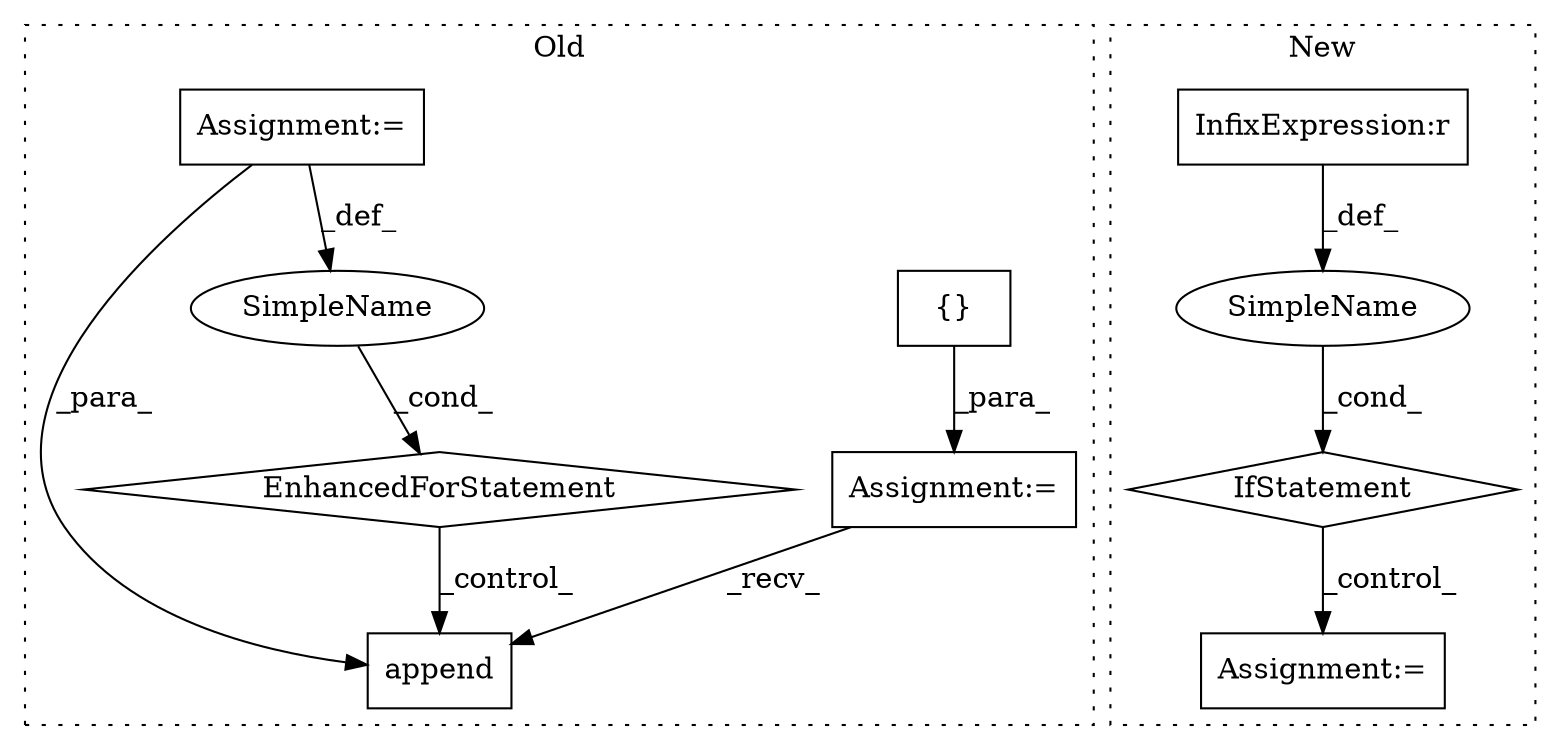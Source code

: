 digraph G {
subgraph cluster0 {
1 [label="append" a="32" s="17722,17759" l="7,1" shape="box"];
3 [label="Assignment:=" a="7" s="17506" l="1" shape="box"];
4 [label="{}" a="4" s="17516" l="2" shape="box"];
5 [label="EnhancedForStatement" a="70" s="17617,17700" l="61,2" shape="diamond"];
6 [label="Assignment:=" a="7" s="17617,17700" l="61,2" shape="box"];
7 [label="SimpleName" a="42" s="17682" l="4" shape="ellipse"];
label = "Old";
style="dotted";
}
subgraph cluster1 {
2 [label="IfStatement" a="25" s="17461,17500" l="4,2" shape="diamond"];
8 [label="InfixExpression:r" a="27" s="17474" l="4" shape="box"];
9 [label="Assignment:=" a="7" s="17517" l="14" shape="box"];
10 [label="SimpleName" a="42" s="" l="" shape="ellipse"];
label = "New";
style="dotted";
}
2 -> 9 [label="_control_"];
3 -> 1 [label="_recv_"];
4 -> 3 [label="_para_"];
5 -> 1 [label="_control_"];
6 -> 1 [label="_para_"];
6 -> 7 [label="_def_"];
7 -> 5 [label="_cond_"];
8 -> 10 [label="_def_"];
10 -> 2 [label="_cond_"];
}